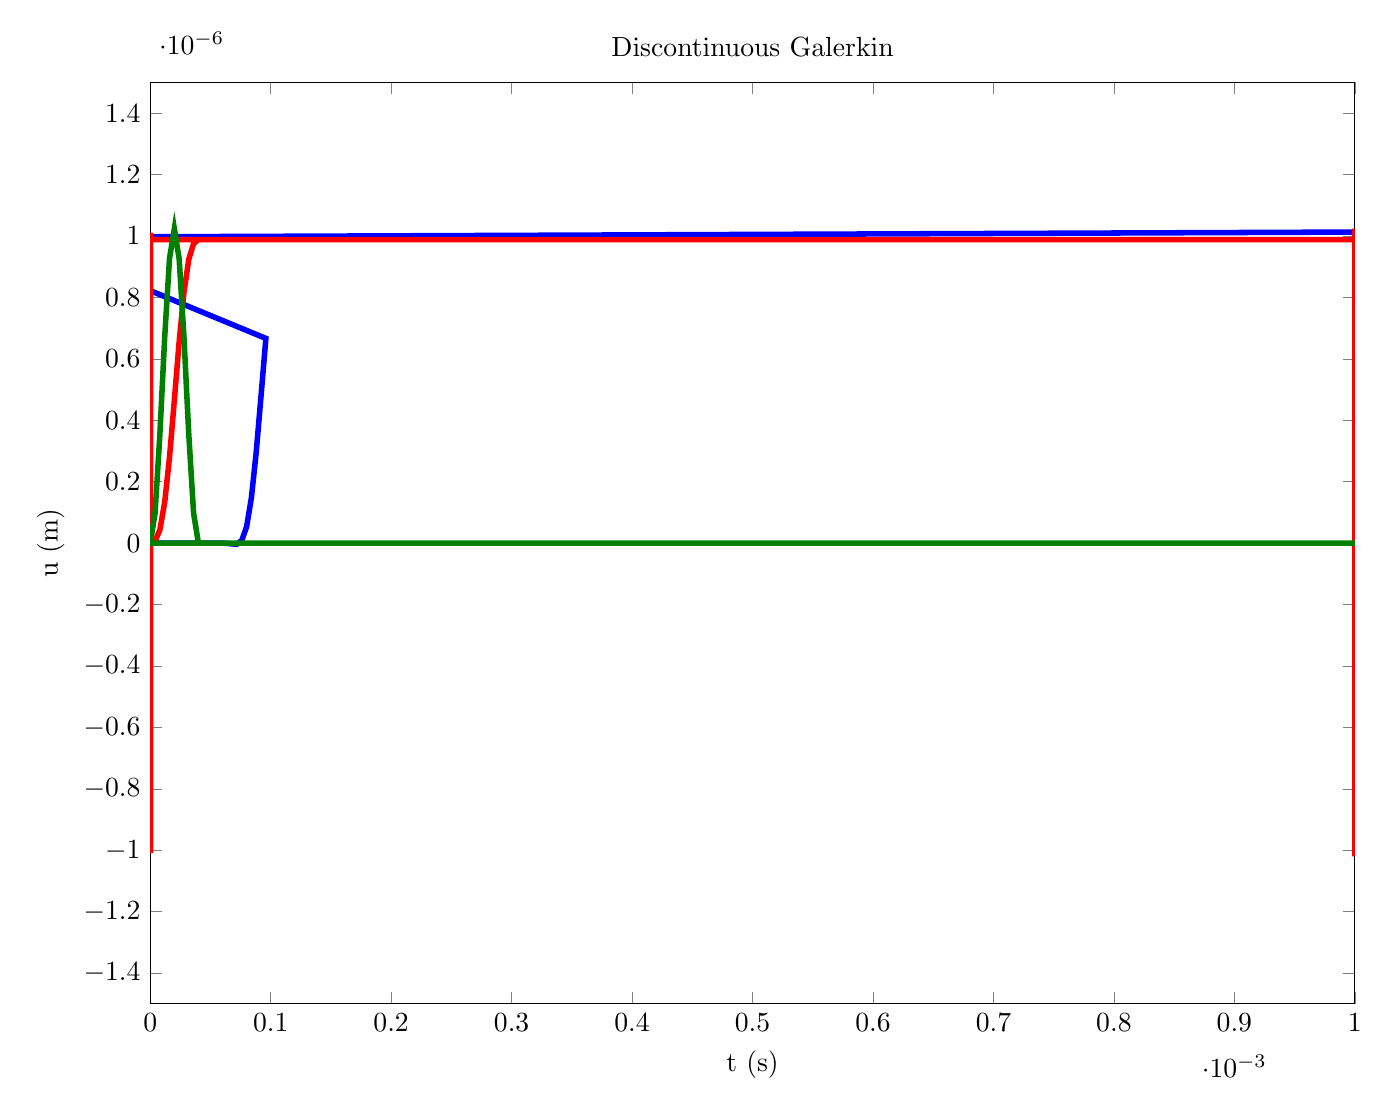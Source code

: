 % This file was created by matlab2tikz v0.4.7 (commit 9d7ddd53b3fb1f0df255c7d242269793e3f459e5) running on MATLAB 7.14.
% Copyright (c) 2008--2014, Nico Schlömer <nico.schloemer@gmail.com>
% All rights reserved.
% Minimal pgfplots version: 1.3
% 
% The latest updates can be retrieved from
%   http://www.mathworks.com/matlabcentral/fileexchange/22022-matlab2tikz
% where you can also make suggestions and rate matlab2tikz.
% 
\begin{tikzpicture}

\begin{axis}[%
width=6.023in,
height=4.607in,
scale only axis,
xmin=0,
xmax=0.001, xlabel={t (s)},
ymin=-1.5e-06,
ymax=1.5e-06, ylabel={u (m)}, %y label style={rotate=-90},
title={Discontinuous Galerkin}
]
\addplot [color=blue,solid,line width=2.0pt,forget plot]
  table[row sep=crcr]{0	0\\
4e-06	-1.07e-23\\
8e-06	6.155e-23\\
1.2e-05	-4.436e-21\\
1.6e-05	-1.882e-20\\
2e-05	1.719e-18\\
2.4e-05	1.057e-18\\
2.8e-05	-2.318e-16\\
3.2e-05	-1.705e-16\\
3.6e-05	1.525e-14\\
4e-05	3.036e-14\\
4.4e-05	-5.236e-13\\
4.8e-05	-2.032e-12\\
5.2e-05	7.452e-12\\
5.6e-05	5.875e-11\\
6e-05	5.225e-11\\
6.4e-05	-6.009e-10\\
6.8e-05	-2.503e-09\\
7.2e-05	-2.954e-09\\
7.6e-05	9.17e-09\\
8e-05	5.356e-08\\
8.4e-05	1.485e-07\\
8.8e-05	2.968e-07\\
9.2e-05	4.804e-07\\
9.6e-05	6.668e-07\\
0.0	8.223e-07\\
0.0	9.26e-07\\
0.0	9.771e-07\\
0.0	9.928e-07\\
0.0	9.947e-07\\
0.0	9.929e-07\\
0.0	9.795e-07\\
0.0	9.35e-07\\
0.0	8.418e-07\\
0.0	6.968e-07\\
0.0	5.165e-07\\
0.0	3.317e-07\\
0.0	1.753e-07\\
0.0	6.84e-08\\
0.0	1.322e-08\\
0.0	-4.332e-09\\
0.0	-4.148e-09\\
0.0	-8.044e-10\\
0.0	4.521e-10\\
0.0	2.304e-10\\
0.0	-3.797e-11\\
0.0	-3.981e-11\\
0.0	4.59e-12\\
0.0	5.948e-12\\
0.0	-1.072e-12\\
0.0	-7.471e-13\\
0.0	2.659e-13\\
0.0	8.615e-14\\
0.0	-2.96e-14\\
0.0	-2.374e-13\\
0.0	-7.727e-13\\
0.0	-4.115e-14\\
0.0	5.969e-12\\
0.0	1.656e-11\\
0.0	4.844e-12\\
0.0	-9.308e-11\\
0.0	-2.951e-10\\
0.0	-3.274e-10\\
0.0	6.068e-10\\
0.0	3.442e-09\\
0.0	7.562e-09\\
0.0	8.033e-09\\
0.0	-6.318e-09\\
0.0	-5.118e-08\\
0.0	-1.403e-07\\
0.0	-2.767e-07\\
0.0	-4.477e-07\\
0.0	-6.271e-07\\
0.0	-7.851e-07\\
0.0	-9.005e-07\\
0.0	-9.681e-07\\
0.0	-9.978e-07\\
0.0	-1.006e-06\\
0.0	-1.001e-06\\
0.0	-9.83e-07\\
0.0	-9.373e-07\\
0.0	-8.5e-07\\
0.0	-7.165e-07\\
0.0	-5.483e-07\\
0.0	-3.704e-07\\
0.0	-2.118e-07\\
0.0	-9.409e-08\\
0.0	-2.434e-08\\
0.0	5.081e-09\\
0.0	9.865e-09\\
0.0	5.324e-09\\
0.0	8.227e-10\\
0.0	-8.44e-10\\
0.0	-6.31e-10\\
0.0	-9.074e-11\\
0.0	1.104e-10\\
0.0	6.199e-11\\
0.0	-4.724e-12\\
0.0	-1.528e-11\\
0.0	-2.882e-12\\
0.0	2.841e-12\\
0.0	2.152e-12\\
0.0	1.618e-12\\
0.0	-9.481e-13\\
0.0	-1.282e-11\\
0.0	-3.169e-11\\
0.0	-2.329e-11\\
0.0	8.738e-11\\
0.0	3.523e-10\\
0.0	6.122e-10\\
0.0	2.622e-10\\
0.0	-1.713e-09\\
0.0	-5.967e-09\\
0.0	-1.108e-08\\
0.0	-1.153e-08\\
0.0	3.242e-09\\
0.0	4.681e-08\\
0.0	1.307e-07\\
0.0	2.578e-07\\
0.0	4.183e-07\\
0.0	5.909e-07\\
0.0	7.496e-07\\
0.0	8.739e-07\\
0.0	9.55e-07\\
0.0	9.976e-07\\
0.001	1.013e-06\\
0.001	1.01e-06\\
0.001	9.89e-07\\
0.001	9.424e-07\\
0.001	8.591e-07\\
0.001	7.346e-07\\
0.001	5.768e-07\\
0.001	4.057e-07\\
0.001	2.467e-07\\
0.001	1.211e-07\\
0.001	3.931e-08\\
0.001	-1.471e-09\\
0.001	-1.319e-08\\
0.001	-1.031e-08\\
0.001	-4.036e-09\\
0.001	7.374e-11\\
0.001	1.212e-09\\
0.001	7.586e-10\\
0.001	1.192e-10\\
0.001	-1.418e-10\\
0.001	-1.074e-10\\
0.001	-1.487e-11\\
0.001	2.123e-11\\
0.001	1.14e-11\\
0.001	-3.628e-12\\
0.001	-4.253e-12\\
0.001	1.176e-11\\
0.001	3.905e-11\\
0.001	5.111e-11\\
0.001	-1.966e-11\\
0.001	-2.568e-10\\
0.001	-6.377e-10\\
0.001	-8.239e-10\\
0.001	-1.725e-11\\
0.001	2.812e-09\\
0.001	8.022e-09\\
0.001	1.374e-08\\
0.001	1.431e-08\\
0.001	-1.261e-10\\
0.001	-4.169e-08\\
0.001	-1.205e-07\\
0.001	-2.396e-07\\
0.001	-3.911e-07\\
0.001	-5.574e-07\\
0.001	-7.158e-07\\
0.001	-8.466e-07\\
0.001	-9.39e-07\\
0.001	-9.932e-07\\
0.001	-1.017e-06\\
0.001	-1.017e-06\\
0.001	-9.961e-07\\
0.001	-9.494e-07\\
0.001	-8.693e-07\\
0.001	-7.519e-07\\
0.001	-6.029e-07\\
0.001	-4.382e-07\\
0.001	-2.8e-07\\
0.001	-1.489e-07\\
0.001	-5.707e-08\\
0.001	-5.604e-09\\
0.001	1.4e-08\\
0.001	1.461e-08\\
0.001	8.108e-09\\
0.001	1.998e-09\\
0.001	-1.01e-09\\
0.001	-1.397e-09\\
0.001	-6.961e-10\\
0.001	-5.043e-11\\
0.001	1.78e-10\\
0.001	1.268e-10\\
0.001	2.437e-11\\
0.001	-2.004e-11\\
0.001	-1.582e-11\\
0.001	-1.015e-11\\
0.001	-2.992e-11\\
0.001	-6.192e-11\\
0.001	-4.827e-11\\
0.001	1.033e-10\\
0.001	4.565e-10\\
0.001	8.978e-10\\
0.001	9.489e-10\\
0.001	-2.882e-10\\
0.001	-3.787e-09\\
0.001	-9.67e-09\\
0.001	-1.582e-08\\
0.001	-1.665e-08\\
0.001	-2.968e-09\\
0.001	3.624e-08\\
0.001	1.102e-07\\
0.001	2.22e-07\\
0.001	3.656e-07\\
0.001	5.261e-07\\
0.001	6.835e-07\\
0.001	8.19e-07\\
0.001	9.207e-07\\
0.001	9.855e-07\\
0.001	1.018e-06\\
0.001	1.023e-06\\
0.001	1.003e-06\\
0.001	9.577e-07\\
0.001	8.805e-07\\
0.001	7.688e-07\\
0.001	6.271e-07\\
0.001	4.684e-07\\
0.001	3.119e-07\\
0.001	1.769e-07\\
0.001	7.684e-08\\
0.001	1.555e-08\\
0.001	-1.232e-08\\
0.001	-1.771e-08\\
0.001	-1.234e-08\\
0.001	-4.999e-09\\
0.001	-1.026e-10\\
0.001	1.621e-09\\
0.001	1.347e-09\\
0.001	5.108e-10\\
0.001	-5.985e-11\\
0.001	-2.101e-10\\
0.001	-1.295e-10\\
0.001	-2.33e-11\\
0.001	2.779e-11\\
0.001	4.393e-11\\
0.001	6.349e-11\\
0.001	7.949e-11\\
0.001	2.09e-11\\
0.001	-2.141e-10\\
};
\addplot [color=red,solid,line width=2.0pt,forget plot]
  table[row sep=crcr]{0	0\\
4e-06	6.806e-09\\
8e-06	4.327e-08\\
1.2e-05	1.33e-07\\
1.6e-05	2.795e-07\\
2e-05	4.646e-07\\
2.4e-05	6.553e-07\\
2.8e-05	8.165e-07\\
3.2e-05	9.244e-07\\
3.6e-05	9.755e-07\\
4e-05	9.882e-07\\
4.4e-05	9.883e-07\\
4.8e-05	9.883e-07\\
5.2e-05	9.883e-07\\
5.6e-05	9.883e-07\\
6e-05	9.883e-07\\
6.4e-05	9.883e-07\\
6.8e-05	9.883e-07\\
7.2e-05	9.883e-07\\
7.6e-05	9.883e-07\\
8e-05	9.883e-07\\
8.4e-05	9.883e-07\\
8.8e-05	9.883e-07\\
9.2e-05	9.883e-07\\
9.6e-05	9.883e-07\\
0.0	9.883e-07\\
0.0	9.883e-07\\
0.0	9.883e-07\\
0.0	9.883e-07\\
0.0	9.883e-07\\
0.0	9.883e-07\\
0.0	9.883e-07\\
0.0	9.883e-07\\
0.0	9.883e-07\\
0.0	9.883e-07\\
0.0	9.883e-07\\
0.0	9.883e-07\\
0.0	9.883e-07\\
0.0	9.883e-07\\
0.0	9.883e-07\\
0.0	9.883e-07\\
0.0	9.884e-07\\
0.0	9.883e-07\\
0.0	9.88e-07\\
0.0	9.878e-07\\
0.0	9.889e-07\\
0.0	9.931e-07\\
0.0	1.0e-06\\
0.0	1.001e-06\\
0.0	9.728e-07\\
0.0	8.824e-07\\
0.0	7.001e-07\\
0.0	4.195e-07\\
0.0	6.914e-08\\
0.0	-2.944e-07\\
0.0	-6.089e-07\\
0.0	-8.315e-07\\
0.0	-9.537e-07\\
0.0	-9.983e-07\\
0.0	-1.001e-06\\
0.0	-9.93e-07\\
0.0	-9.878e-07\\
0.0	-9.872e-07\\
0.0	-9.881e-07\\
0.0	-9.885e-07\\
0.0	-9.884e-07\\
0.0	-9.883e-07\\
0.0	-9.883e-07\\
0.0	-9.883e-07\\
0.0	-9.883e-07\\
0.0	-9.883e-07\\
0.0	-9.883e-07\\
0.0	-9.883e-07\\
0.0	-9.883e-07\\
0.0	-9.883e-07\\
0.0	-9.883e-07\\
0.0	-9.883e-07\\
0.0	-9.883e-07\\
0.0	-9.883e-07\\
0.0	-9.883e-07\\
0.0	-9.883e-07\\
0.0	-9.883e-07\\
0.0	-9.883e-07\\
0.0	-9.883e-07\\
0.0	-9.883e-07\\
0.0	-9.883e-07\\
0.0	-9.883e-07\\
0.0	-9.884e-07\\
0.0	-9.884e-07\\
0.0	-9.882e-07\\
0.0	-9.878e-07\\
0.0	-9.873e-07\\
0.0	-9.877e-07\\
0.0	-9.91e-07\\
0.0	-9.985e-07\\
0.0	-1.008e-06\\
0.0	-1.009e-06\\
0.0	-9.789e-07\\
0.0	-8.902e-07\\
0.0	-7.186e-07\\
0.0	-4.58e-07\\
0.0	-1.299e-07\\
0.0	2.201e-07\\
0.0	5.374e-07\\
0.0	7.79e-07\\
0.0	9.282e-07\\
0.0	9.961e-07\\
0.0	1.011e-06\\
0.0	1.003e-06\\
0.0	9.921e-07\\
0.0	9.869e-07\\
0.0	9.865e-07\\
0.0	9.877e-07\\
0.0	9.885e-07\\
0.0	9.886e-07\\
0.0	9.884e-07\\
0.0	9.883e-07\\
0.0	9.883e-07\\
0.0	9.883e-07\\
0.0	9.883e-07\\
0.0	9.883e-07\\
0.0	9.883e-07\\
0.0	9.883e-07\\
0.0	9.883e-07\\
0.0	9.883e-07\\
0.001	9.883e-07\\
0.001	9.883e-07\\
0.001	9.883e-07\\
0.001	9.883e-07\\
0.001	9.883e-07\\
0.001	9.883e-07\\
0.001	9.883e-07\\
0.001	9.883e-07\\
0.001	9.883e-07\\
0.001	9.884e-07\\
0.001	9.884e-07\\
0.001	9.883e-07\\
0.001	9.88e-07\\
0.001	9.873e-07\\
0.001	9.868e-07\\
0.001	9.881e-07\\
0.001	9.932e-07\\
0.001	1.003e-06\\
0.001	1.014e-06\\
0.001	1.015e-06\\
0.001	9.851e-07\\
0.001	9.002e-07\\
0.001	7.387e-07\\
0.001	4.949e-07\\
0.001	1.854e-07\\
0.001	-1.52e-07\\
0.001	-4.692e-07\\
0.001	-7.245e-07\\
0.001	-8.96e-07\\
0.001	-9.86e-07\\
0.001	-1.016e-06\\
0.001	-1.012e-06\\
0.001	-9.994e-07\\
0.001	-9.895e-07\\
0.001	-9.859e-07\\
0.001	-9.863e-07\\
0.001	-9.877e-07\\
0.001	-9.885e-07\\
0.001	-9.886e-07\\
0.001	-9.884e-07\\
0.001	-9.883e-07\\
0.001	-9.883e-07\\
0.001	-9.883e-07\\
0.001	-9.883e-07\\
0.001	-9.883e-07\\
0.001	-9.883e-07\\
0.001	-9.883e-07\\
0.001	-9.883e-07\\
0.001	-9.883e-07\\
0.001	-9.883e-07\\
0.001	-9.883e-07\\
0.001	-9.883e-07\\
0.001	-9.883e-07\\
0.001	-9.883e-07\\
0.001	-9.883e-07\\
0.001	-9.883e-07\\
0.001	-9.884e-07\\
0.001	-9.884e-07\\
0.001	-9.884e-07\\
0.001	-9.882e-07\\
0.001	-9.876e-07\\
0.001	-9.867e-07\\
0.001	-9.865e-07\\
0.001	-9.887e-07\\
0.001	-9.953e-07\\
0.001	-1.007e-06\\
0.001	-1.018e-06\\
0.001	-1.02e-06\\
0.001	-9.914e-07\\
0.001	-9.11e-07\\
0.001	-7.594e-07\\
0.001	-5.304e-07\\
0.001	-2.371e-07\\
0.001	8.85e-08\\
0.001	4.038e-07\\
0.001	6.69e-07\\
0.001	8.589e-07\\
0.001	9.695e-07\\
0.001	1.015e-06\\
0.001	1.02e-06\\
0.001	1.008e-06\\
0.001	9.945e-07\\
0.001	9.87e-07\\
0.001	9.853e-07\\
0.001	9.864e-07\\
0.001	9.879e-07\\
0.001	9.886e-07\\
0.001	9.887e-07\\
0.001	9.884e-07\\
0.001	9.883e-07\\
0.001	9.883e-07\\
0.001	9.883e-07\\
0.001	9.883e-07\\
0.001	9.883e-07\\
0.001	9.883e-07\\
0.001	9.883e-07\\
0.001	9.883e-07\\
0.001	9.883e-07\\
0.001	9.883e-07\\
0.001	9.883e-07\\
0.001	9.883e-07\\
0.001	9.883e-07\\
0.001	9.883e-07\\
0.001	9.884e-07\\
0.001	9.884e-07\\
0.001	9.885e-07\\
0.001	9.884e-07\\
0.001	9.88e-07\\
0.001	9.872e-07\\
0.001	9.863e-07\\
0.001	9.864e-07\\
0.001	9.893e-07\\
0.001	9.97e-07\\
0.001	1.009e-06\\
0.001	1.022e-06\\
0.001	1.024e-06\\
0.001	9.976e-07\\
0.001	9.222e-07\\
0.001	7.799e-07\\
0.001	5.644e-07\\
0.001	2.858e-07\\
0.001	-2.869e-08\\
0.001	-3.41e-07\\
0.001	-6.132e-07\\
0.001	-8.184e-07\\
0.001	-9.478e-07\\
};
\addplot [color=black!50!green,solid,line width=2.0pt,forget plot]
  table[row sep=crcr]{0	0\\
4e-06	9.781e-08\\
8e-06	3.539e-07\\
1.2e-05	6.704e-07\\
1.6e-05	9.264e-07\\
2e-05	1.024e-06\\
2.4e-05	9.264e-07\\
2.8e-05	6.704e-07\\
3.2e-05	3.539e-07\\
3.6e-05	9.781e-08\\
4e-05	0\\
4.4e-05	0\\
4.8e-05	0\\
5.2e-05	0\\
5.6e-05	0\\
6e-05	0\\
6.4e-05	0\\
6.8e-05	0\\
7.2e-05	0\\
7.6e-05	0\\
8e-05	0\\
8.4e-05	0\\
8.8e-05	0\\
9.2e-05	0\\
9.6e-05	0\\
0.0	0\\
0.0	0\\
0.0	0\\
0.0	0\\
0.0	0\\
0.0	0\\
0.0	0\\
0.0	0\\
0.0	0\\
0.0	0\\
0.0	0\\
0.0	0\\
0.0	0\\
0.0	0\\
0.0	0\\
0.0	0\\
0.0	0\\
0.0	0\\
0.0	0\\
0.0	0\\
0.0	0\\
0.0	0\\
0.0	0\\
0.0	0\\
0.0	0\\
0.0	0\\
0.0	0\\
0.0	0\\
0.0	0\\
0.0	0\\
0.0	0\\
0.0	0\\
0.0	0\\
0.0	0\\
0.0	0\\
0.0	0\\
0.0	0\\
0.0	0\\
0.0	0\\
0.0	0\\
0.0	0\\
0.0	0\\
0.0	0\\
0.0	0\\
0.0	0\\
0.0	0\\
0.0	0\\
0.0	0\\
0.0	0\\
0.0	0\\
0.0	0\\
0.0	0\\
0.0	0\\
0.0	0\\
0.0	0\\
0.0	0\\
0.0	0\\
0.0	0\\
0.0	0\\
0.0	0\\
0.0	0\\
0.0	0\\
0.0	0\\
0.0	0\\
0.0	0\\
0.0	0\\
0.0	0\\
0.0	0\\
0.0	0\\
0.0	0\\
0.0	0\\
0.0	0\\
0.0	0\\
0.0	0\\
0.0	0\\
0.0	0\\
0.0	0\\
0.0	0\\
0.0	0\\
0.0	0\\
0.0	0\\
0.0	0\\
0.0	0\\
0.0	0\\
0.0	0\\
0.0	0\\
0.0	0\\
0.0	0\\
0.0	0\\
0.0	0\\
0.0	0\\
0.0	0\\
0.0	0\\
0.0	0\\
0.0	0\\
0.0	0\\
0.0	0\\
0.0	0\\
0.0	0\\
0.0	0\\
0.001	0\\
0.001	0\\
0.001	0\\
0.001	0\\
0.001	0\\
0.001	0\\
0.001	0\\
0.001	0\\
0.001	0\\
0.001	0\\
0.001	0\\
0.001	0\\
0.001	0\\
0.001	0\\
0.001	0\\
0.001	0\\
0.001	0\\
0.001	0\\
0.001	0\\
0.001	0\\
0.001	0\\
0.001	0\\
0.001	0\\
0.001	0\\
0.001	0\\
0.001	0\\
0.001	0\\
0.001	0\\
0.001	0\\
0.001	0\\
0.001	0\\
0.001	0\\
0.001	0\\
0.001	0\\
0.001	0\\
0.001	0\\
0.001	0\\
0.001	0\\
0.001	0\\
0.001	0\\
0.001	0\\
0.001	0\\
0.001	0\\
0.001	0\\
0.001	0\\
0.001	0\\
0.001	0\\
0.001	0\\
0.001	0\\
0.001	0\\
0.001	0\\
0.001	0\\
0.001	0\\
0.001	0\\
0.001	0\\
0.001	0\\
0.001	0\\
0.001	0\\
0.001	0\\
0.001	0\\
0.001	0\\
0.001	0\\
0.001	0\\
0.001	0\\
0.001	0\\
0.001	0\\
0.001	0\\
0.001	0\\
0.001	0\\
0.001	0\\
0.001	0\\
0.001	0\\
0.001	0\\
0.001	0\\
0.001	0\\
0.001	0\\
0.001	0\\
0.001	0\\
0.001	0\\
0.001	0\\
0.001	0\\
0.001	0\\
0.001	0\\
0.001	0\\
0.001	0\\
0.001	0\\
0.001	0\\
0.001	0\\
0.001	0\\
0.001	0\\
0.001	0\\
0.001	0\\
0.001	0\\
0.001	0\\
0.001	0\\
0.001	0\\
0.001	0\\
0.001	0\\
0.001	0\\
0.001	0\\
0.001	0\\
0.001	0\\
0.001	0\\
0.001	0\\
0.001	0\\
0.001	0\\
0.001	0\\
0.001	0\\
0.001	0\\
0.001	0\\
0.001	0\\
0.001	0\\
0.001	0\\
0.001	0\\
0.001	0\\
0.001	0\\
0.001	0\\
0.001	0\\
0.001	0\\
0.001	0\\
0.001	0\\
0.001	0\\
0.001	0\\
0.001	0\\
0.001	0\\
0.001	0\\
};
\end{axis}
\end{tikzpicture}%